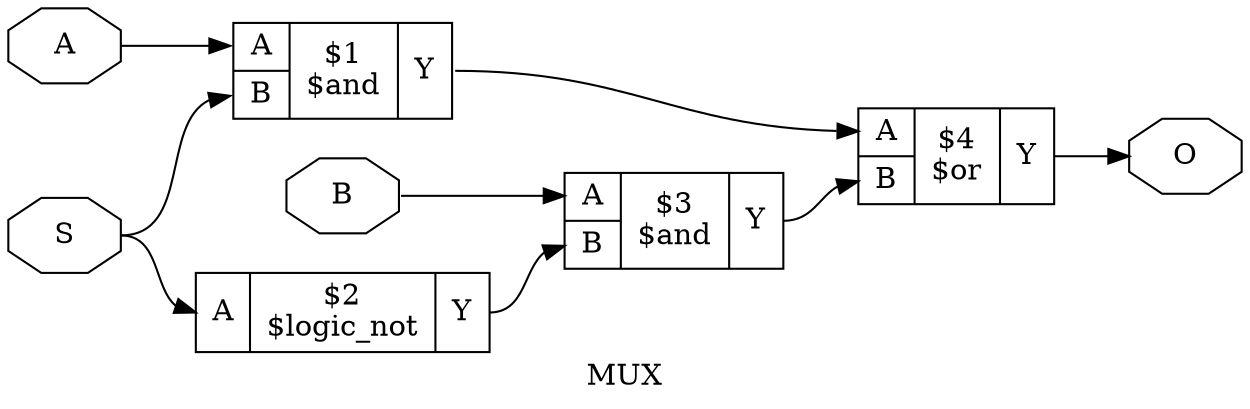 digraph "MUX" {
label="MUX";
rankdir="LR";
remincross=true;
n4 [ shape=octagon, label="A", color="black", fontcolor="black" ];
n5 [ shape=octagon, label="B", color="black", fontcolor="black" ];
n6 [ shape=octagon, label="O", color="black", fontcolor="black" ];
n7 [ shape=octagon, label="S", color="black", fontcolor="black" ];
c9 [ shape=record, label="{{<p4> A|<p5> B}|$1\n$and|{<p8> Y}}" ];
c10 [ shape=record, label="{{<p4> A|<p5> B}|$3\n$and|{<p8> Y}}" ];
c11 [ shape=record, label="{{<p4> A}|$2\n$logic_not|{<p8> Y}}" ];
c12 [ shape=record, label="{{<p4> A|<p5> B}|$4\n$or|{<p8> Y}}" ];
c9:p8:e -> c12:p4:w [color="black", label=""];
c10:p8:e -> c12:p5:w [color="black", label=""];
c11:p8:e -> c10:p5:w [color="black", label=""];
n4:e -> c9:p4:w [color="black", label=""];
n5:e -> c10:p4:w [color="black", label=""];
c12:p8:e -> n6:w [color="black", label=""];
n7:e -> c11:p4:w [color="black", label=""];
n7:e -> c9:p5:w [color="black", label=""];
}
